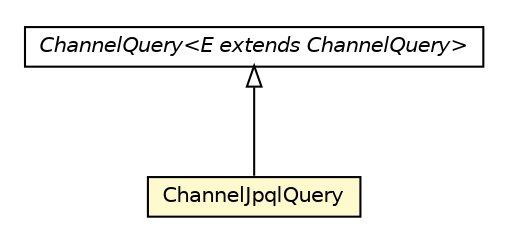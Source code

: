 #!/usr/local/bin/dot
#
# Class diagram 
# Generated by UMLGraph version R5_6_6-8-g8d7759 (http://www.umlgraph.org/)
#

digraph G {
	edge [fontname="Helvetica",fontsize=10,labelfontname="Helvetica",labelfontsize=10];
	node [fontname="Helvetica",fontsize=10,shape=plaintext];
	nodesep=0.25;
	ranksep=0.5;
	// org.dayatang.querychannel.ChannelQuery<E extends org.dayatang.querychannel.ChannelQuery>
	c29395 [label=<<table title="org.dayatang.querychannel.ChannelQuery" border="0" cellborder="1" cellspacing="0" cellpadding="2" port="p" href="../ChannelQuery.html">
		<tr><td><table border="0" cellspacing="0" cellpadding="1">
<tr><td align="center" balign="center"><font face="Helvetica-Oblique"> ChannelQuery&lt;E extends ChannelQuery&gt; </font></td></tr>
		</table></td></tr>
		</table>>, URL="../ChannelQuery.html", fontname="Helvetica", fontcolor="black", fontsize=10.0];
	// org.dayatang.querychannel.query.ChannelJpqlQuery
	c29399 [label=<<table title="org.dayatang.querychannel.query.ChannelJpqlQuery" border="0" cellborder="1" cellspacing="0" cellpadding="2" port="p" bgcolor="lemonChiffon" href="./ChannelJpqlQuery.html">
		<tr><td><table border="0" cellspacing="0" cellpadding="1">
<tr><td align="center" balign="center"> ChannelJpqlQuery </td></tr>
		</table></td></tr>
		</table>>, URL="./ChannelJpqlQuery.html", fontname="Helvetica", fontcolor="black", fontsize=10.0];
	//org.dayatang.querychannel.query.ChannelJpqlQuery extends org.dayatang.querychannel.ChannelQuery<org.dayatang.querychannel.query.ChannelJpqlQuery>
	c29395:p -> c29399:p [dir=back,arrowtail=empty];
}

